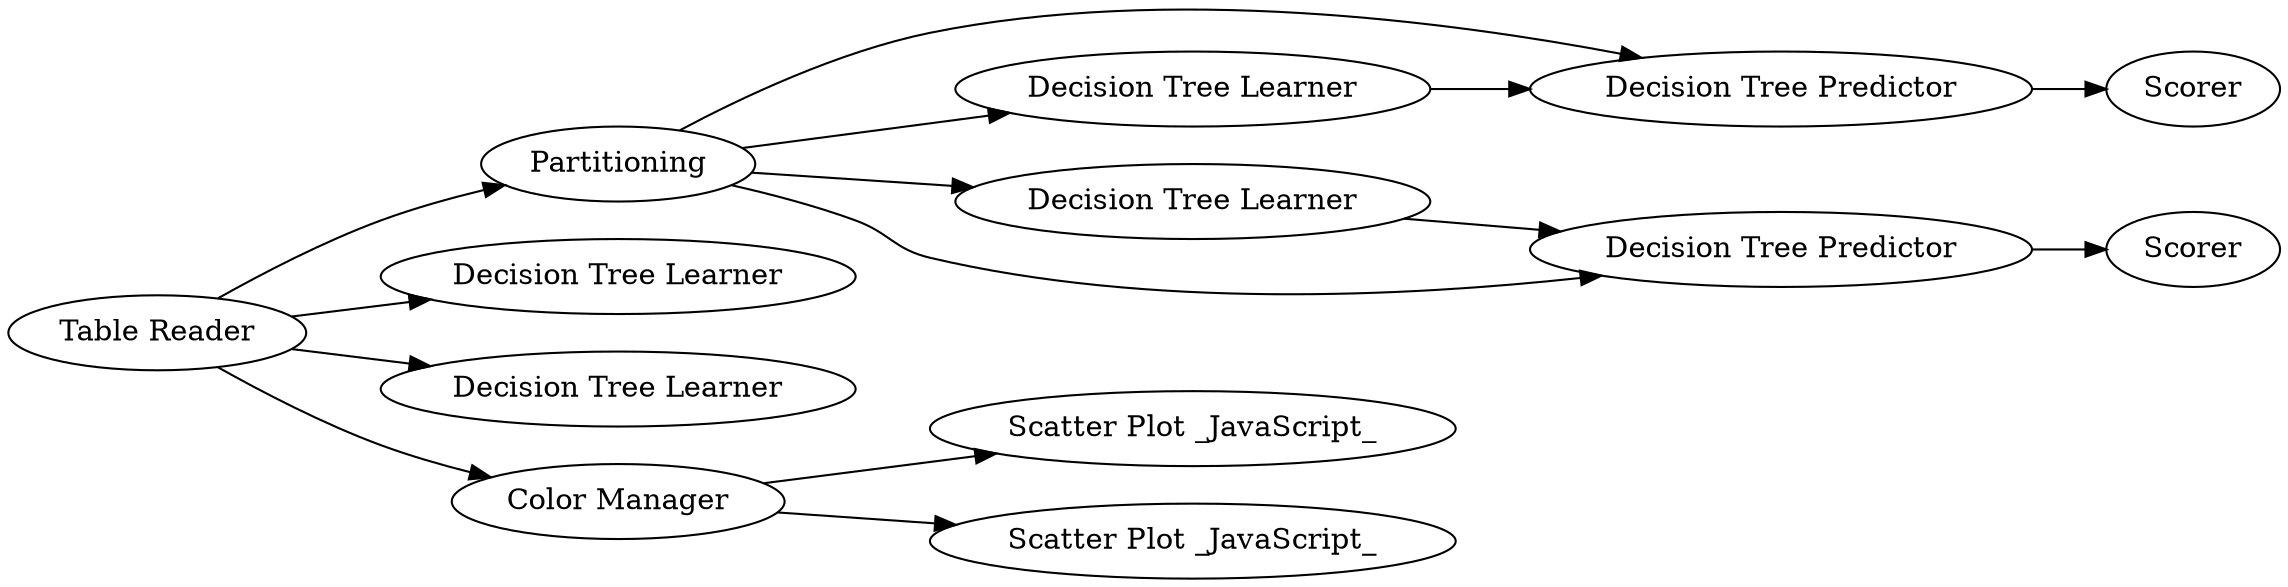 digraph {
	12 -> 13
	7 -> 8
	7 -> 10
	8 -> 10
	1 -> 5
	9 -> 12
	7 -> 12
	1 -> 6
	1 -> 2
	1 -> 7
	2 -> 3
	10 -> 11
	2 -> 4
	7 -> 9
	5 [label="Decision Tree Learner"]
	13 [label=Scorer]
	1 [label="Table Reader"]
	7 [label=Partitioning]
	9 [label="Decision Tree Learner"]
	11 [label=Scorer]
	4 [label="Scatter Plot _JavaScript_"]
	6 [label="Decision Tree Learner"]
	8 [label="Decision Tree Learner"]
	12 [label="Decision Tree Predictor"]
	3 [label="Scatter Plot _JavaScript_"]
	2 [label="Color Manager"]
	10 [label="Decision Tree Predictor"]
	rankdir=LR
}
